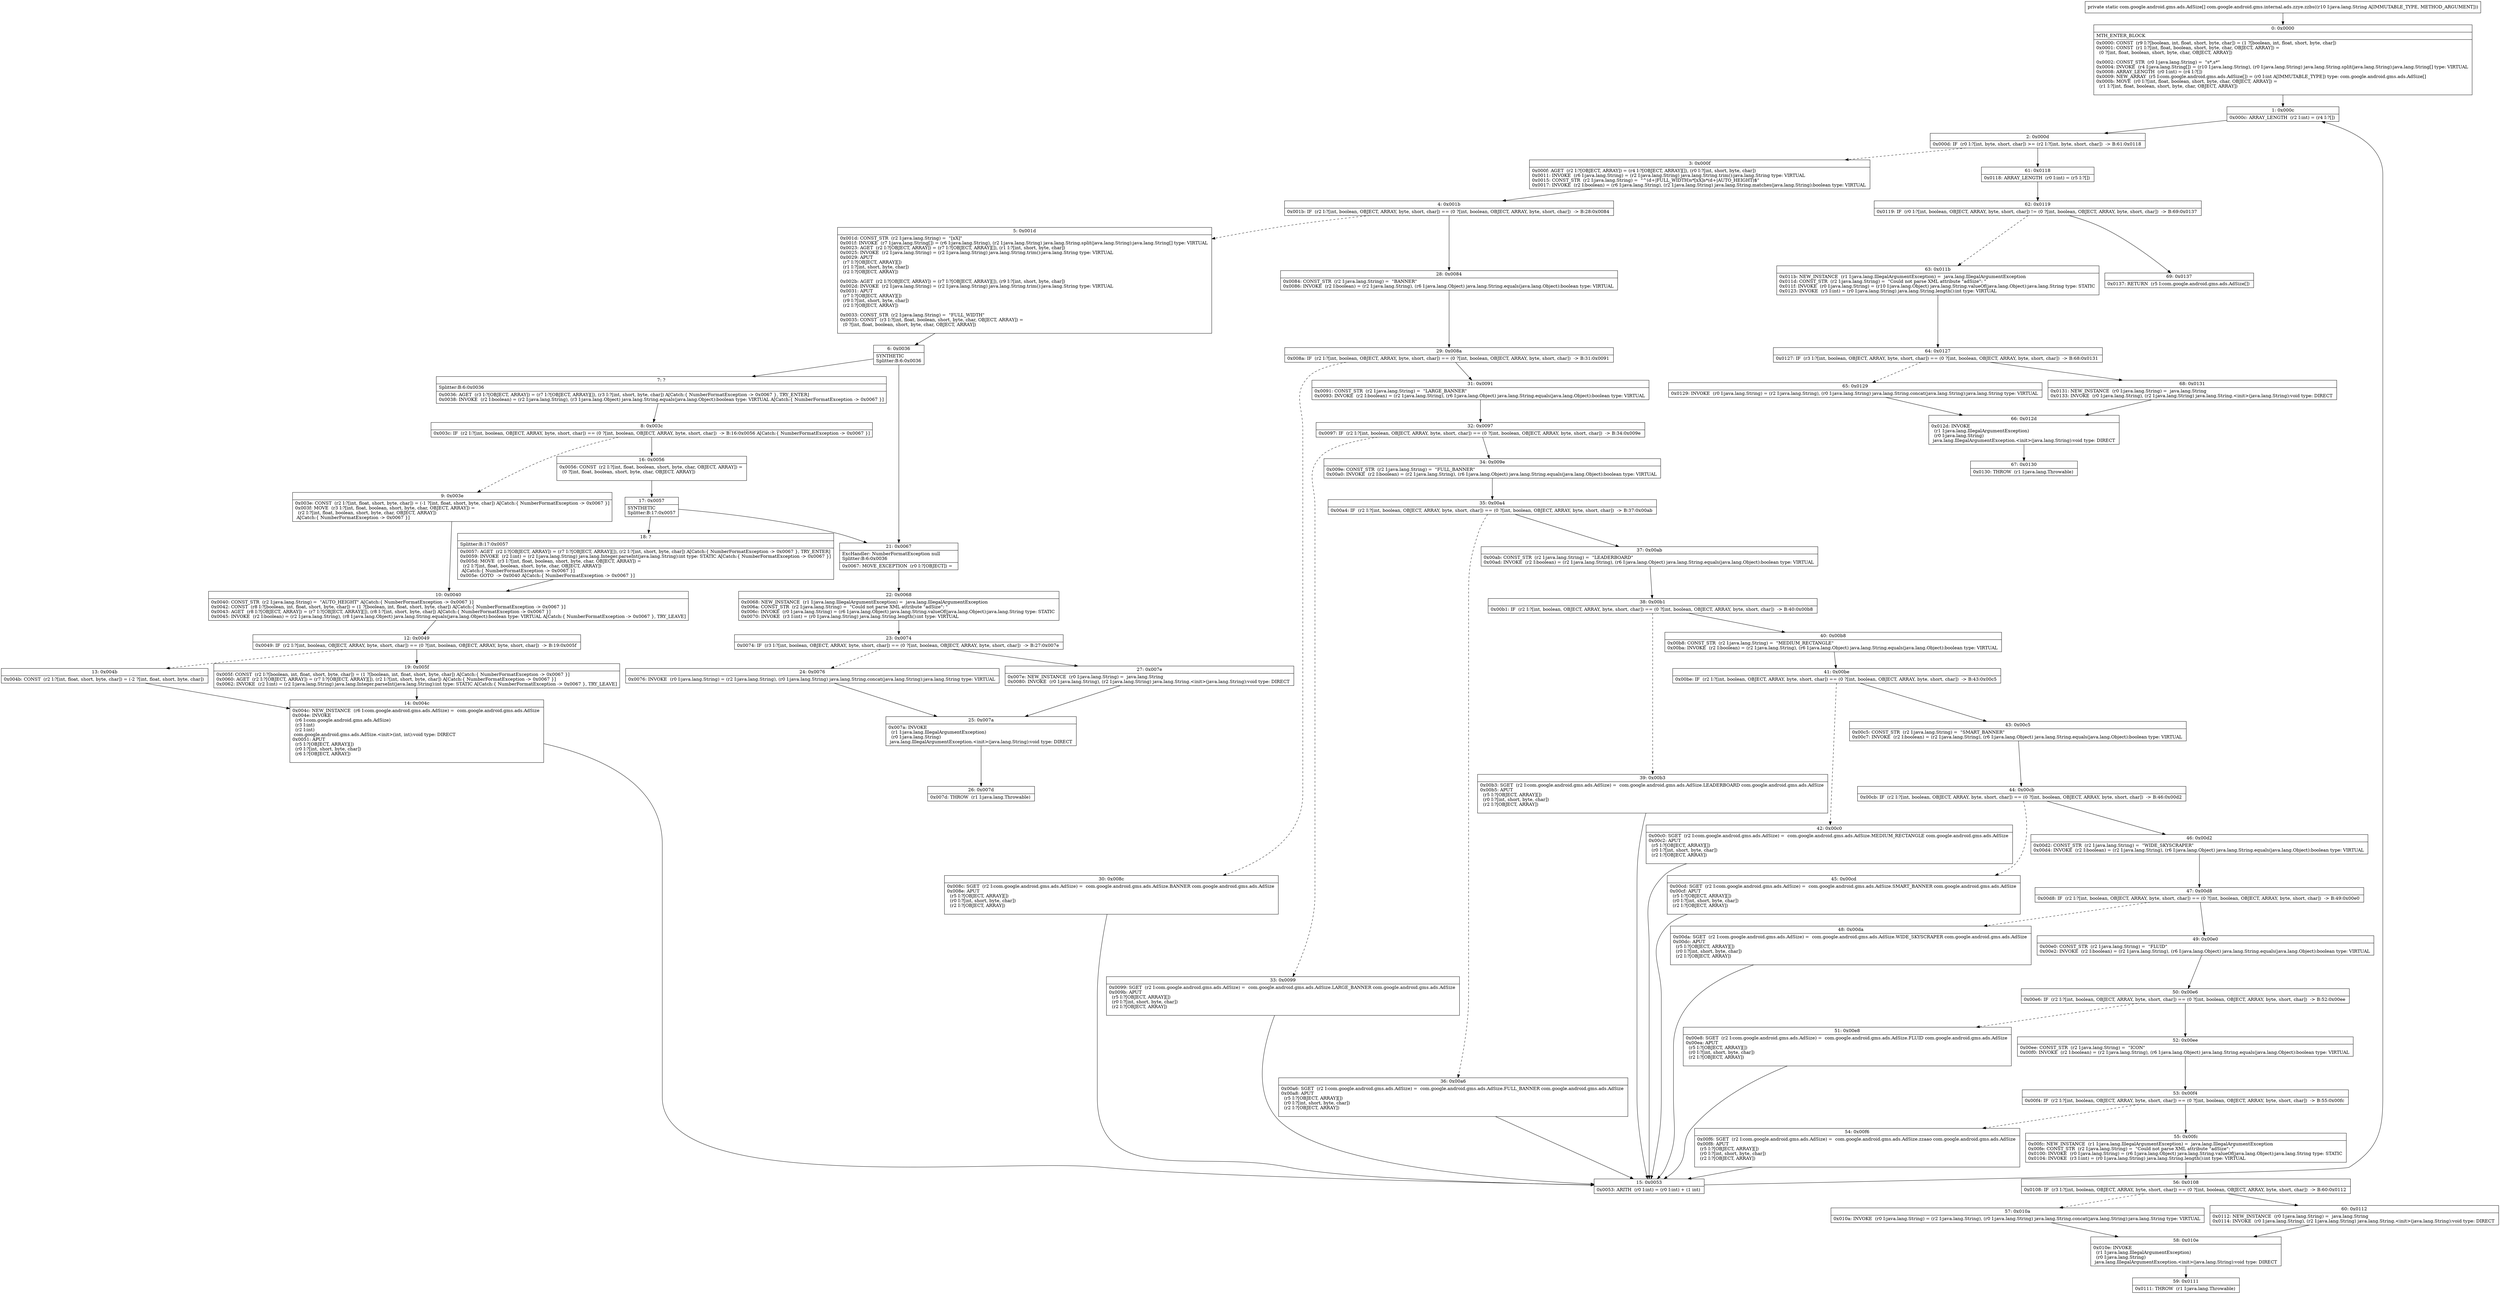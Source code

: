 digraph "CFG forcom.google.android.gms.internal.ads.zzye.zzbs(Ljava\/lang\/String;)[Lcom\/google\/android\/gms\/ads\/AdSize;" {
Node_0 [shape=record,label="{0\:\ 0x0000|MTH_ENTER_BLOCK\l|0x0000: CONST  (r9 I:?[boolean, int, float, short, byte, char]) = (1 ?[boolean, int, float, short, byte, char]) \l0x0001: CONST  (r1 I:?[int, float, boolean, short, byte, char, OBJECT, ARRAY]) = \l  (0 ?[int, float, boolean, short, byte, char, OBJECT, ARRAY])\l \l0x0002: CONST_STR  (r0 I:java.lang.String) =  \"s*,s*\" \l0x0004: INVOKE  (r4 I:java.lang.String[]) = (r10 I:java.lang.String), (r0 I:java.lang.String) java.lang.String.split(java.lang.String):java.lang.String[] type: VIRTUAL \l0x0008: ARRAY_LENGTH  (r0 I:int) = (r4 I:?[]) \l0x0009: NEW_ARRAY  (r5 I:com.google.android.gms.ads.AdSize[]) = (r0 I:int A[IMMUTABLE_TYPE]) type: com.google.android.gms.ads.AdSize[] \l0x000b: MOVE  (r0 I:?[int, float, boolean, short, byte, char, OBJECT, ARRAY]) = \l  (r1 I:?[int, float, boolean, short, byte, char, OBJECT, ARRAY])\l \l}"];
Node_1 [shape=record,label="{1\:\ 0x000c|0x000c: ARRAY_LENGTH  (r2 I:int) = (r4 I:?[]) \l}"];
Node_2 [shape=record,label="{2\:\ 0x000d|0x000d: IF  (r0 I:?[int, byte, short, char]) \>= (r2 I:?[int, byte, short, char])  \-\> B:61:0x0118 \l}"];
Node_3 [shape=record,label="{3\:\ 0x000f|0x000f: AGET  (r2 I:?[OBJECT, ARRAY]) = (r4 I:?[OBJECT, ARRAY][]), (r0 I:?[int, short, byte, char]) \l0x0011: INVOKE  (r6 I:java.lang.String) = (r2 I:java.lang.String) java.lang.String.trim():java.lang.String type: VIRTUAL \l0x0015: CONST_STR  (r2 I:java.lang.String) =  \"^(d+\|FULL_WIDTH)s*[xX]s*(d+\|AUTO_HEIGHT)$\" \l0x0017: INVOKE  (r2 I:boolean) = (r6 I:java.lang.String), (r2 I:java.lang.String) java.lang.String.matches(java.lang.String):boolean type: VIRTUAL \l}"];
Node_4 [shape=record,label="{4\:\ 0x001b|0x001b: IF  (r2 I:?[int, boolean, OBJECT, ARRAY, byte, short, char]) == (0 ?[int, boolean, OBJECT, ARRAY, byte, short, char])  \-\> B:28:0x0084 \l}"];
Node_5 [shape=record,label="{5\:\ 0x001d|0x001d: CONST_STR  (r2 I:java.lang.String) =  \"[xX]\" \l0x001f: INVOKE  (r7 I:java.lang.String[]) = (r6 I:java.lang.String), (r2 I:java.lang.String) java.lang.String.split(java.lang.String):java.lang.String[] type: VIRTUAL \l0x0023: AGET  (r2 I:?[OBJECT, ARRAY]) = (r7 I:?[OBJECT, ARRAY][]), (r1 I:?[int, short, byte, char]) \l0x0025: INVOKE  (r2 I:java.lang.String) = (r2 I:java.lang.String) java.lang.String.trim():java.lang.String type: VIRTUAL \l0x0029: APUT  \l  (r7 I:?[OBJECT, ARRAY][])\l  (r1 I:?[int, short, byte, char])\l  (r2 I:?[OBJECT, ARRAY])\l \l0x002b: AGET  (r2 I:?[OBJECT, ARRAY]) = (r7 I:?[OBJECT, ARRAY][]), (r9 I:?[int, short, byte, char]) \l0x002d: INVOKE  (r2 I:java.lang.String) = (r2 I:java.lang.String) java.lang.String.trim():java.lang.String type: VIRTUAL \l0x0031: APUT  \l  (r7 I:?[OBJECT, ARRAY][])\l  (r9 I:?[int, short, byte, char])\l  (r2 I:?[OBJECT, ARRAY])\l \l0x0033: CONST_STR  (r2 I:java.lang.String) =  \"FULL_WIDTH\" \l0x0035: CONST  (r3 I:?[int, float, boolean, short, byte, char, OBJECT, ARRAY]) = \l  (0 ?[int, float, boolean, short, byte, char, OBJECT, ARRAY])\l \l}"];
Node_6 [shape=record,label="{6\:\ 0x0036|SYNTHETIC\lSplitter:B:6:0x0036\l}"];
Node_7 [shape=record,label="{7\:\ ?|Splitter:B:6:0x0036\l|0x0036: AGET  (r3 I:?[OBJECT, ARRAY]) = (r7 I:?[OBJECT, ARRAY][]), (r3 I:?[int, short, byte, char]) A[Catch:\{ NumberFormatException \-\> 0x0067 \}, TRY_ENTER]\l0x0038: INVOKE  (r2 I:boolean) = (r2 I:java.lang.String), (r3 I:java.lang.Object) java.lang.String.equals(java.lang.Object):boolean type: VIRTUAL A[Catch:\{ NumberFormatException \-\> 0x0067 \}]\l}"];
Node_8 [shape=record,label="{8\:\ 0x003c|0x003c: IF  (r2 I:?[int, boolean, OBJECT, ARRAY, byte, short, char]) == (0 ?[int, boolean, OBJECT, ARRAY, byte, short, char])  \-\> B:16:0x0056 A[Catch:\{ NumberFormatException \-\> 0x0067 \}]\l}"];
Node_9 [shape=record,label="{9\:\ 0x003e|0x003e: CONST  (r2 I:?[int, float, short, byte, char]) = (\-1 ?[int, float, short, byte, char]) A[Catch:\{ NumberFormatException \-\> 0x0067 \}]\l0x003f: MOVE  (r3 I:?[int, float, boolean, short, byte, char, OBJECT, ARRAY]) = \l  (r2 I:?[int, float, boolean, short, byte, char, OBJECT, ARRAY])\l A[Catch:\{ NumberFormatException \-\> 0x0067 \}]\l}"];
Node_10 [shape=record,label="{10\:\ 0x0040|0x0040: CONST_STR  (r2 I:java.lang.String) =  \"AUTO_HEIGHT\" A[Catch:\{ NumberFormatException \-\> 0x0067 \}]\l0x0042: CONST  (r8 I:?[boolean, int, float, short, byte, char]) = (1 ?[boolean, int, float, short, byte, char]) A[Catch:\{ NumberFormatException \-\> 0x0067 \}]\l0x0043: AGET  (r8 I:?[OBJECT, ARRAY]) = (r7 I:?[OBJECT, ARRAY][]), (r8 I:?[int, short, byte, char]) A[Catch:\{ NumberFormatException \-\> 0x0067 \}]\l0x0045: INVOKE  (r2 I:boolean) = (r2 I:java.lang.String), (r8 I:java.lang.Object) java.lang.String.equals(java.lang.Object):boolean type: VIRTUAL A[Catch:\{ NumberFormatException \-\> 0x0067 \}, TRY_LEAVE]\l}"];
Node_12 [shape=record,label="{12\:\ 0x0049|0x0049: IF  (r2 I:?[int, boolean, OBJECT, ARRAY, byte, short, char]) == (0 ?[int, boolean, OBJECT, ARRAY, byte, short, char])  \-\> B:19:0x005f \l}"];
Node_13 [shape=record,label="{13\:\ 0x004b|0x004b: CONST  (r2 I:?[int, float, short, byte, char]) = (\-2 ?[int, float, short, byte, char]) \l}"];
Node_14 [shape=record,label="{14\:\ 0x004c|0x004c: NEW_INSTANCE  (r6 I:com.google.android.gms.ads.AdSize) =  com.google.android.gms.ads.AdSize \l0x004e: INVOKE  \l  (r6 I:com.google.android.gms.ads.AdSize)\l  (r3 I:int)\l  (r2 I:int)\l com.google.android.gms.ads.AdSize.\<init\>(int, int):void type: DIRECT \l0x0051: APUT  \l  (r5 I:?[OBJECT, ARRAY][])\l  (r0 I:?[int, short, byte, char])\l  (r6 I:?[OBJECT, ARRAY])\l \l}"];
Node_15 [shape=record,label="{15\:\ 0x0053|0x0053: ARITH  (r0 I:int) = (r0 I:int) + (1 int) \l}"];
Node_16 [shape=record,label="{16\:\ 0x0056|0x0056: CONST  (r2 I:?[int, float, boolean, short, byte, char, OBJECT, ARRAY]) = \l  (0 ?[int, float, boolean, short, byte, char, OBJECT, ARRAY])\l \l}"];
Node_17 [shape=record,label="{17\:\ 0x0057|SYNTHETIC\lSplitter:B:17:0x0057\l}"];
Node_18 [shape=record,label="{18\:\ ?|Splitter:B:17:0x0057\l|0x0057: AGET  (r2 I:?[OBJECT, ARRAY]) = (r7 I:?[OBJECT, ARRAY][]), (r2 I:?[int, short, byte, char]) A[Catch:\{ NumberFormatException \-\> 0x0067 \}, TRY_ENTER]\l0x0059: INVOKE  (r2 I:int) = (r2 I:java.lang.String) java.lang.Integer.parseInt(java.lang.String):int type: STATIC A[Catch:\{ NumberFormatException \-\> 0x0067 \}]\l0x005d: MOVE  (r3 I:?[int, float, boolean, short, byte, char, OBJECT, ARRAY]) = \l  (r2 I:?[int, float, boolean, short, byte, char, OBJECT, ARRAY])\l A[Catch:\{ NumberFormatException \-\> 0x0067 \}]\l0x005e: GOTO  \-\> 0x0040 A[Catch:\{ NumberFormatException \-\> 0x0067 \}]\l}"];
Node_19 [shape=record,label="{19\:\ 0x005f|0x005f: CONST  (r2 I:?[boolean, int, float, short, byte, char]) = (1 ?[boolean, int, float, short, byte, char]) A[Catch:\{ NumberFormatException \-\> 0x0067 \}]\l0x0060: AGET  (r2 I:?[OBJECT, ARRAY]) = (r7 I:?[OBJECT, ARRAY][]), (r2 I:?[int, short, byte, char]) A[Catch:\{ NumberFormatException \-\> 0x0067 \}]\l0x0062: INVOKE  (r2 I:int) = (r2 I:java.lang.String) java.lang.Integer.parseInt(java.lang.String):int type: STATIC A[Catch:\{ NumberFormatException \-\> 0x0067 \}, TRY_LEAVE]\l}"];
Node_21 [shape=record,label="{21\:\ 0x0067|ExcHandler: NumberFormatException null\lSplitter:B:6:0x0036\l|0x0067: MOVE_EXCEPTION  (r0 I:?[OBJECT]) =  \l}"];
Node_22 [shape=record,label="{22\:\ 0x0068|0x0068: NEW_INSTANCE  (r1 I:java.lang.IllegalArgumentException) =  java.lang.IllegalArgumentException \l0x006a: CONST_STR  (r2 I:java.lang.String) =  \"Could not parse XML attribute \"adSize\": \" \l0x006c: INVOKE  (r0 I:java.lang.String) = (r6 I:java.lang.Object) java.lang.String.valueOf(java.lang.Object):java.lang.String type: STATIC \l0x0070: INVOKE  (r3 I:int) = (r0 I:java.lang.String) java.lang.String.length():int type: VIRTUAL \l}"];
Node_23 [shape=record,label="{23\:\ 0x0074|0x0074: IF  (r3 I:?[int, boolean, OBJECT, ARRAY, byte, short, char]) == (0 ?[int, boolean, OBJECT, ARRAY, byte, short, char])  \-\> B:27:0x007e \l}"];
Node_24 [shape=record,label="{24\:\ 0x0076|0x0076: INVOKE  (r0 I:java.lang.String) = (r2 I:java.lang.String), (r0 I:java.lang.String) java.lang.String.concat(java.lang.String):java.lang.String type: VIRTUAL \l}"];
Node_25 [shape=record,label="{25\:\ 0x007a|0x007a: INVOKE  \l  (r1 I:java.lang.IllegalArgumentException)\l  (r0 I:java.lang.String)\l java.lang.IllegalArgumentException.\<init\>(java.lang.String):void type: DIRECT \l}"];
Node_26 [shape=record,label="{26\:\ 0x007d|0x007d: THROW  (r1 I:java.lang.Throwable) \l}"];
Node_27 [shape=record,label="{27\:\ 0x007e|0x007e: NEW_INSTANCE  (r0 I:java.lang.String) =  java.lang.String \l0x0080: INVOKE  (r0 I:java.lang.String), (r2 I:java.lang.String) java.lang.String.\<init\>(java.lang.String):void type: DIRECT \l}"];
Node_28 [shape=record,label="{28\:\ 0x0084|0x0084: CONST_STR  (r2 I:java.lang.String) =  \"BANNER\" \l0x0086: INVOKE  (r2 I:boolean) = (r2 I:java.lang.String), (r6 I:java.lang.Object) java.lang.String.equals(java.lang.Object):boolean type: VIRTUAL \l}"];
Node_29 [shape=record,label="{29\:\ 0x008a|0x008a: IF  (r2 I:?[int, boolean, OBJECT, ARRAY, byte, short, char]) == (0 ?[int, boolean, OBJECT, ARRAY, byte, short, char])  \-\> B:31:0x0091 \l}"];
Node_30 [shape=record,label="{30\:\ 0x008c|0x008c: SGET  (r2 I:com.google.android.gms.ads.AdSize) =  com.google.android.gms.ads.AdSize.BANNER com.google.android.gms.ads.AdSize \l0x008e: APUT  \l  (r5 I:?[OBJECT, ARRAY][])\l  (r0 I:?[int, short, byte, char])\l  (r2 I:?[OBJECT, ARRAY])\l \l}"];
Node_31 [shape=record,label="{31\:\ 0x0091|0x0091: CONST_STR  (r2 I:java.lang.String) =  \"LARGE_BANNER\" \l0x0093: INVOKE  (r2 I:boolean) = (r2 I:java.lang.String), (r6 I:java.lang.Object) java.lang.String.equals(java.lang.Object):boolean type: VIRTUAL \l}"];
Node_32 [shape=record,label="{32\:\ 0x0097|0x0097: IF  (r2 I:?[int, boolean, OBJECT, ARRAY, byte, short, char]) == (0 ?[int, boolean, OBJECT, ARRAY, byte, short, char])  \-\> B:34:0x009e \l}"];
Node_33 [shape=record,label="{33\:\ 0x0099|0x0099: SGET  (r2 I:com.google.android.gms.ads.AdSize) =  com.google.android.gms.ads.AdSize.LARGE_BANNER com.google.android.gms.ads.AdSize \l0x009b: APUT  \l  (r5 I:?[OBJECT, ARRAY][])\l  (r0 I:?[int, short, byte, char])\l  (r2 I:?[OBJECT, ARRAY])\l \l}"];
Node_34 [shape=record,label="{34\:\ 0x009e|0x009e: CONST_STR  (r2 I:java.lang.String) =  \"FULL_BANNER\" \l0x00a0: INVOKE  (r2 I:boolean) = (r2 I:java.lang.String), (r6 I:java.lang.Object) java.lang.String.equals(java.lang.Object):boolean type: VIRTUAL \l}"];
Node_35 [shape=record,label="{35\:\ 0x00a4|0x00a4: IF  (r2 I:?[int, boolean, OBJECT, ARRAY, byte, short, char]) == (0 ?[int, boolean, OBJECT, ARRAY, byte, short, char])  \-\> B:37:0x00ab \l}"];
Node_36 [shape=record,label="{36\:\ 0x00a6|0x00a6: SGET  (r2 I:com.google.android.gms.ads.AdSize) =  com.google.android.gms.ads.AdSize.FULL_BANNER com.google.android.gms.ads.AdSize \l0x00a8: APUT  \l  (r5 I:?[OBJECT, ARRAY][])\l  (r0 I:?[int, short, byte, char])\l  (r2 I:?[OBJECT, ARRAY])\l \l}"];
Node_37 [shape=record,label="{37\:\ 0x00ab|0x00ab: CONST_STR  (r2 I:java.lang.String) =  \"LEADERBOARD\" \l0x00ad: INVOKE  (r2 I:boolean) = (r2 I:java.lang.String), (r6 I:java.lang.Object) java.lang.String.equals(java.lang.Object):boolean type: VIRTUAL \l}"];
Node_38 [shape=record,label="{38\:\ 0x00b1|0x00b1: IF  (r2 I:?[int, boolean, OBJECT, ARRAY, byte, short, char]) == (0 ?[int, boolean, OBJECT, ARRAY, byte, short, char])  \-\> B:40:0x00b8 \l}"];
Node_39 [shape=record,label="{39\:\ 0x00b3|0x00b3: SGET  (r2 I:com.google.android.gms.ads.AdSize) =  com.google.android.gms.ads.AdSize.LEADERBOARD com.google.android.gms.ads.AdSize \l0x00b5: APUT  \l  (r5 I:?[OBJECT, ARRAY][])\l  (r0 I:?[int, short, byte, char])\l  (r2 I:?[OBJECT, ARRAY])\l \l}"];
Node_40 [shape=record,label="{40\:\ 0x00b8|0x00b8: CONST_STR  (r2 I:java.lang.String) =  \"MEDIUM_RECTANGLE\" \l0x00ba: INVOKE  (r2 I:boolean) = (r2 I:java.lang.String), (r6 I:java.lang.Object) java.lang.String.equals(java.lang.Object):boolean type: VIRTUAL \l}"];
Node_41 [shape=record,label="{41\:\ 0x00be|0x00be: IF  (r2 I:?[int, boolean, OBJECT, ARRAY, byte, short, char]) == (0 ?[int, boolean, OBJECT, ARRAY, byte, short, char])  \-\> B:43:0x00c5 \l}"];
Node_42 [shape=record,label="{42\:\ 0x00c0|0x00c0: SGET  (r2 I:com.google.android.gms.ads.AdSize) =  com.google.android.gms.ads.AdSize.MEDIUM_RECTANGLE com.google.android.gms.ads.AdSize \l0x00c2: APUT  \l  (r5 I:?[OBJECT, ARRAY][])\l  (r0 I:?[int, short, byte, char])\l  (r2 I:?[OBJECT, ARRAY])\l \l}"];
Node_43 [shape=record,label="{43\:\ 0x00c5|0x00c5: CONST_STR  (r2 I:java.lang.String) =  \"SMART_BANNER\" \l0x00c7: INVOKE  (r2 I:boolean) = (r2 I:java.lang.String), (r6 I:java.lang.Object) java.lang.String.equals(java.lang.Object):boolean type: VIRTUAL \l}"];
Node_44 [shape=record,label="{44\:\ 0x00cb|0x00cb: IF  (r2 I:?[int, boolean, OBJECT, ARRAY, byte, short, char]) == (0 ?[int, boolean, OBJECT, ARRAY, byte, short, char])  \-\> B:46:0x00d2 \l}"];
Node_45 [shape=record,label="{45\:\ 0x00cd|0x00cd: SGET  (r2 I:com.google.android.gms.ads.AdSize) =  com.google.android.gms.ads.AdSize.SMART_BANNER com.google.android.gms.ads.AdSize \l0x00cf: APUT  \l  (r5 I:?[OBJECT, ARRAY][])\l  (r0 I:?[int, short, byte, char])\l  (r2 I:?[OBJECT, ARRAY])\l \l}"];
Node_46 [shape=record,label="{46\:\ 0x00d2|0x00d2: CONST_STR  (r2 I:java.lang.String) =  \"WIDE_SKYSCRAPER\" \l0x00d4: INVOKE  (r2 I:boolean) = (r2 I:java.lang.String), (r6 I:java.lang.Object) java.lang.String.equals(java.lang.Object):boolean type: VIRTUAL \l}"];
Node_47 [shape=record,label="{47\:\ 0x00d8|0x00d8: IF  (r2 I:?[int, boolean, OBJECT, ARRAY, byte, short, char]) == (0 ?[int, boolean, OBJECT, ARRAY, byte, short, char])  \-\> B:49:0x00e0 \l}"];
Node_48 [shape=record,label="{48\:\ 0x00da|0x00da: SGET  (r2 I:com.google.android.gms.ads.AdSize) =  com.google.android.gms.ads.AdSize.WIDE_SKYSCRAPER com.google.android.gms.ads.AdSize \l0x00dc: APUT  \l  (r5 I:?[OBJECT, ARRAY][])\l  (r0 I:?[int, short, byte, char])\l  (r2 I:?[OBJECT, ARRAY])\l \l}"];
Node_49 [shape=record,label="{49\:\ 0x00e0|0x00e0: CONST_STR  (r2 I:java.lang.String) =  \"FLUID\" \l0x00e2: INVOKE  (r2 I:boolean) = (r2 I:java.lang.String), (r6 I:java.lang.Object) java.lang.String.equals(java.lang.Object):boolean type: VIRTUAL \l}"];
Node_50 [shape=record,label="{50\:\ 0x00e6|0x00e6: IF  (r2 I:?[int, boolean, OBJECT, ARRAY, byte, short, char]) == (0 ?[int, boolean, OBJECT, ARRAY, byte, short, char])  \-\> B:52:0x00ee \l}"];
Node_51 [shape=record,label="{51\:\ 0x00e8|0x00e8: SGET  (r2 I:com.google.android.gms.ads.AdSize) =  com.google.android.gms.ads.AdSize.FLUID com.google.android.gms.ads.AdSize \l0x00ea: APUT  \l  (r5 I:?[OBJECT, ARRAY][])\l  (r0 I:?[int, short, byte, char])\l  (r2 I:?[OBJECT, ARRAY])\l \l}"];
Node_52 [shape=record,label="{52\:\ 0x00ee|0x00ee: CONST_STR  (r2 I:java.lang.String) =  \"ICON\" \l0x00f0: INVOKE  (r2 I:boolean) = (r2 I:java.lang.String), (r6 I:java.lang.Object) java.lang.String.equals(java.lang.Object):boolean type: VIRTUAL \l}"];
Node_53 [shape=record,label="{53\:\ 0x00f4|0x00f4: IF  (r2 I:?[int, boolean, OBJECT, ARRAY, byte, short, char]) == (0 ?[int, boolean, OBJECT, ARRAY, byte, short, char])  \-\> B:55:0x00fc \l}"];
Node_54 [shape=record,label="{54\:\ 0x00f6|0x00f6: SGET  (r2 I:com.google.android.gms.ads.AdSize) =  com.google.android.gms.ads.AdSize.zzaao com.google.android.gms.ads.AdSize \l0x00f8: APUT  \l  (r5 I:?[OBJECT, ARRAY][])\l  (r0 I:?[int, short, byte, char])\l  (r2 I:?[OBJECT, ARRAY])\l \l}"];
Node_55 [shape=record,label="{55\:\ 0x00fc|0x00fc: NEW_INSTANCE  (r1 I:java.lang.IllegalArgumentException) =  java.lang.IllegalArgumentException \l0x00fe: CONST_STR  (r2 I:java.lang.String) =  \"Could not parse XML attribute \"adSize\": \" \l0x0100: INVOKE  (r0 I:java.lang.String) = (r6 I:java.lang.Object) java.lang.String.valueOf(java.lang.Object):java.lang.String type: STATIC \l0x0104: INVOKE  (r3 I:int) = (r0 I:java.lang.String) java.lang.String.length():int type: VIRTUAL \l}"];
Node_56 [shape=record,label="{56\:\ 0x0108|0x0108: IF  (r3 I:?[int, boolean, OBJECT, ARRAY, byte, short, char]) == (0 ?[int, boolean, OBJECT, ARRAY, byte, short, char])  \-\> B:60:0x0112 \l}"];
Node_57 [shape=record,label="{57\:\ 0x010a|0x010a: INVOKE  (r0 I:java.lang.String) = (r2 I:java.lang.String), (r0 I:java.lang.String) java.lang.String.concat(java.lang.String):java.lang.String type: VIRTUAL \l}"];
Node_58 [shape=record,label="{58\:\ 0x010e|0x010e: INVOKE  \l  (r1 I:java.lang.IllegalArgumentException)\l  (r0 I:java.lang.String)\l java.lang.IllegalArgumentException.\<init\>(java.lang.String):void type: DIRECT \l}"];
Node_59 [shape=record,label="{59\:\ 0x0111|0x0111: THROW  (r1 I:java.lang.Throwable) \l}"];
Node_60 [shape=record,label="{60\:\ 0x0112|0x0112: NEW_INSTANCE  (r0 I:java.lang.String) =  java.lang.String \l0x0114: INVOKE  (r0 I:java.lang.String), (r2 I:java.lang.String) java.lang.String.\<init\>(java.lang.String):void type: DIRECT \l}"];
Node_61 [shape=record,label="{61\:\ 0x0118|0x0118: ARRAY_LENGTH  (r0 I:int) = (r5 I:?[]) \l}"];
Node_62 [shape=record,label="{62\:\ 0x0119|0x0119: IF  (r0 I:?[int, boolean, OBJECT, ARRAY, byte, short, char]) != (0 ?[int, boolean, OBJECT, ARRAY, byte, short, char])  \-\> B:69:0x0137 \l}"];
Node_63 [shape=record,label="{63\:\ 0x011b|0x011b: NEW_INSTANCE  (r1 I:java.lang.IllegalArgumentException) =  java.lang.IllegalArgumentException \l0x011d: CONST_STR  (r2 I:java.lang.String) =  \"Could not parse XML attribute \"adSize\": \" \l0x011f: INVOKE  (r0 I:java.lang.String) = (r10 I:java.lang.Object) java.lang.String.valueOf(java.lang.Object):java.lang.String type: STATIC \l0x0123: INVOKE  (r3 I:int) = (r0 I:java.lang.String) java.lang.String.length():int type: VIRTUAL \l}"];
Node_64 [shape=record,label="{64\:\ 0x0127|0x0127: IF  (r3 I:?[int, boolean, OBJECT, ARRAY, byte, short, char]) == (0 ?[int, boolean, OBJECT, ARRAY, byte, short, char])  \-\> B:68:0x0131 \l}"];
Node_65 [shape=record,label="{65\:\ 0x0129|0x0129: INVOKE  (r0 I:java.lang.String) = (r2 I:java.lang.String), (r0 I:java.lang.String) java.lang.String.concat(java.lang.String):java.lang.String type: VIRTUAL \l}"];
Node_66 [shape=record,label="{66\:\ 0x012d|0x012d: INVOKE  \l  (r1 I:java.lang.IllegalArgumentException)\l  (r0 I:java.lang.String)\l java.lang.IllegalArgumentException.\<init\>(java.lang.String):void type: DIRECT \l}"];
Node_67 [shape=record,label="{67\:\ 0x0130|0x0130: THROW  (r1 I:java.lang.Throwable) \l}"];
Node_68 [shape=record,label="{68\:\ 0x0131|0x0131: NEW_INSTANCE  (r0 I:java.lang.String) =  java.lang.String \l0x0133: INVOKE  (r0 I:java.lang.String), (r2 I:java.lang.String) java.lang.String.\<init\>(java.lang.String):void type: DIRECT \l}"];
Node_69 [shape=record,label="{69\:\ 0x0137|0x0137: RETURN  (r5 I:com.google.android.gms.ads.AdSize[]) \l}"];
MethodNode[shape=record,label="{private static com.google.android.gms.ads.AdSize[] com.google.android.gms.internal.ads.zzye.zzbs((r10 I:java.lang.String A[IMMUTABLE_TYPE, METHOD_ARGUMENT])) }"];
MethodNode -> Node_0;
Node_0 -> Node_1;
Node_1 -> Node_2;
Node_2 -> Node_3[style=dashed];
Node_2 -> Node_61;
Node_3 -> Node_4;
Node_4 -> Node_5[style=dashed];
Node_4 -> Node_28;
Node_5 -> Node_6;
Node_6 -> Node_7;
Node_6 -> Node_21;
Node_7 -> Node_8;
Node_8 -> Node_9[style=dashed];
Node_8 -> Node_16;
Node_9 -> Node_10;
Node_10 -> Node_12;
Node_12 -> Node_13[style=dashed];
Node_12 -> Node_19;
Node_13 -> Node_14;
Node_14 -> Node_15;
Node_15 -> Node_1;
Node_16 -> Node_17;
Node_17 -> Node_18;
Node_17 -> Node_21;
Node_18 -> Node_10;
Node_19 -> Node_14;
Node_21 -> Node_22;
Node_22 -> Node_23;
Node_23 -> Node_24[style=dashed];
Node_23 -> Node_27;
Node_24 -> Node_25;
Node_25 -> Node_26;
Node_27 -> Node_25;
Node_28 -> Node_29;
Node_29 -> Node_30[style=dashed];
Node_29 -> Node_31;
Node_30 -> Node_15;
Node_31 -> Node_32;
Node_32 -> Node_33[style=dashed];
Node_32 -> Node_34;
Node_33 -> Node_15;
Node_34 -> Node_35;
Node_35 -> Node_36[style=dashed];
Node_35 -> Node_37;
Node_36 -> Node_15;
Node_37 -> Node_38;
Node_38 -> Node_39[style=dashed];
Node_38 -> Node_40;
Node_39 -> Node_15;
Node_40 -> Node_41;
Node_41 -> Node_42[style=dashed];
Node_41 -> Node_43;
Node_42 -> Node_15;
Node_43 -> Node_44;
Node_44 -> Node_45[style=dashed];
Node_44 -> Node_46;
Node_45 -> Node_15;
Node_46 -> Node_47;
Node_47 -> Node_48[style=dashed];
Node_47 -> Node_49;
Node_48 -> Node_15;
Node_49 -> Node_50;
Node_50 -> Node_51[style=dashed];
Node_50 -> Node_52;
Node_51 -> Node_15;
Node_52 -> Node_53;
Node_53 -> Node_54[style=dashed];
Node_53 -> Node_55;
Node_54 -> Node_15;
Node_55 -> Node_56;
Node_56 -> Node_57[style=dashed];
Node_56 -> Node_60;
Node_57 -> Node_58;
Node_58 -> Node_59;
Node_60 -> Node_58;
Node_61 -> Node_62;
Node_62 -> Node_63[style=dashed];
Node_62 -> Node_69;
Node_63 -> Node_64;
Node_64 -> Node_65[style=dashed];
Node_64 -> Node_68;
Node_65 -> Node_66;
Node_66 -> Node_67;
Node_68 -> Node_66;
}

